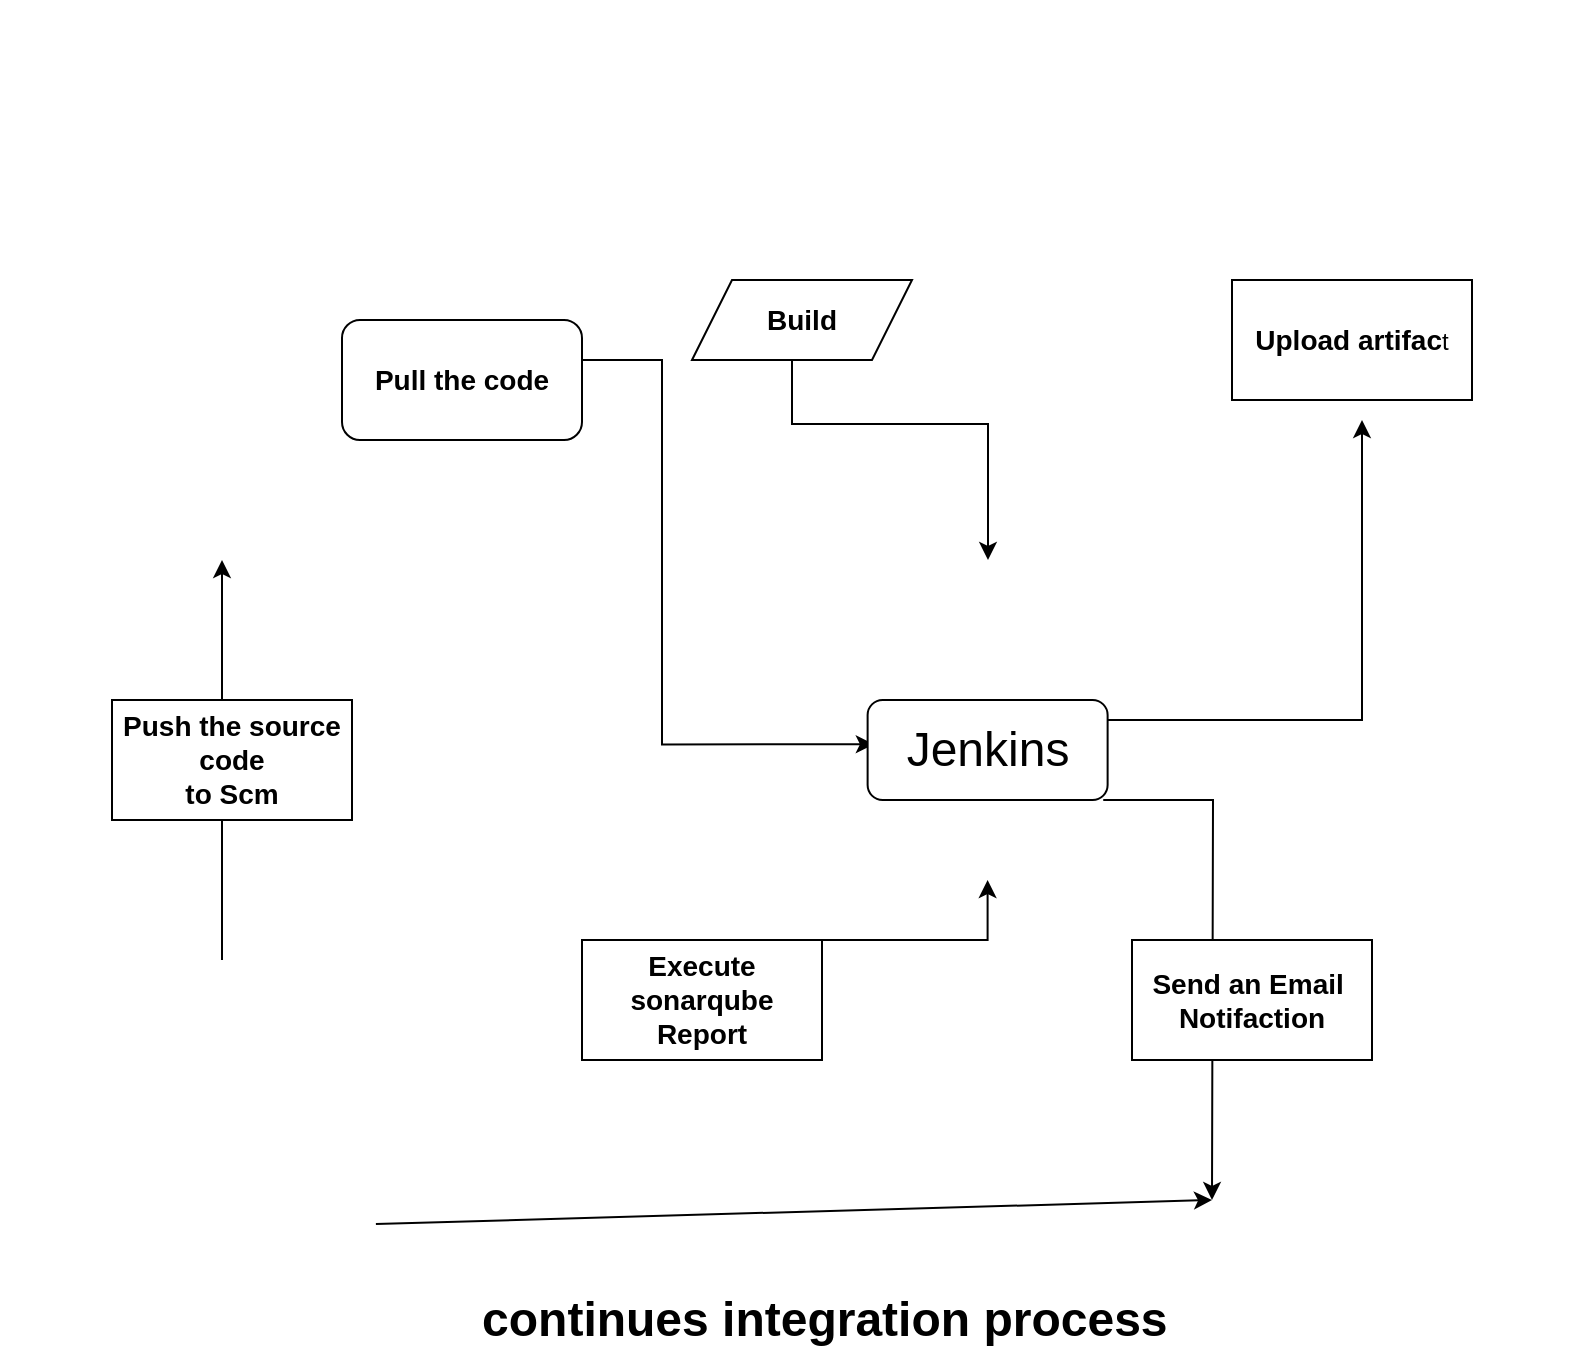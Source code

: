 <mxfile version="20.2.7" type="github"><diagram id="5Z8yewJJIDxdV0Nbu5YR" name="Page-1"><mxGraphModel dx="1102" dy="1714" grid="1" gridSize="10" guides="1" tooltips="1" connect="1" arrows="1" fold="1" page="1" pageScale="1" pageWidth="850" pageHeight="1100" math="0" shadow="0"><root><mxCell id="0"/><mxCell id="1" parent="0"/><mxCell id="BpSGJTxbgzO8p7iAG_wM-30" style="edgeStyle=orthogonalEdgeStyle;rounded=0;orthogonalLoop=1;jettySize=auto;html=1;entryX=0.008;entryY=0.576;entryDx=0;entryDy=0;entryPerimeter=0;" parent="1" target="BpSGJTxbgzO8p7iAG_wM-5" edge="1"><mxGeometry relative="1" as="geometry"><mxPoint x="240" y="150" as="sourcePoint"/><Array as="points"><mxPoint x="240" y="140"/><mxPoint x="345" y="140"/><mxPoint x="345" y="332"/></Array></mxGeometry></mxCell><mxCell id="BpSGJTxbgzO8p7iAG_wM-1" value="" style="shape=image;verticalLabelPosition=bottom;labelBackgroundColor=default;verticalAlign=top;aspect=fixed;imageAspect=0;image=https://1000logos.net/wp-content/uploads/2021/05/GitHub-logo.png;" parent="1" vertex="1"><mxGeometry x="14.64" y="100" width="230.72" height="130" as="geometry"/></mxCell><mxCell id="BpSGJTxbgzO8p7iAG_wM-29" style="edgeStyle=orthogonalEdgeStyle;rounded=0;orthogonalLoop=1;jettySize=auto;html=1;" parent="1" source="BpSGJTxbgzO8p7iAG_wM-2" edge="1"><mxGeometry relative="1" as="geometry"><mxPoint x="125" y="240" as="targetPoint"/><Array as="points"><mxPoint x="125" y="250"/></Array></mxGeometry></mxCell><mxCell id="BpSGJTxbgzO8p7iAG_wM-2" value="" style="shape=image;verticalLabelPosition=bottom;labelBackgroundColor=default;verticalAlign=top;aspect=fixed;imageAspect=0;image=https://cdn0.iconfinder.com/data/icons/startup-and-new-business-3/24/developer-team-512.png;" parent="1" vertex="1"><mxGeometry x="50" y="440" width="150" height="150" as="geometry"/></mxCell><mxCell id="BpSGJTxbgzO8p7iAG_wM-26" style="edgeStyle=orthogonalEdgeStyle;rounded=0;orthogonalLoop=1;jettySize=auto;html=1;" parent="1" source="BpSGJTxbgzO8p7iAG_wM-5" target="BpSGJTxbgzO8p7iAG_wM-8" edge="1"><mxGeometry relative="1" as="geometry"/></mxCell><mxCell id="BpSGJTxbgzO8p7iAG_wM-35" style="edgeStyle=orthogonalEdgeStyle;rounded=0;orthogonalLoop=1;jettySize=auto;html=1;exitX=1;exitY=0.75;exitDx=0;exitDy=0;" parent="1" source="BpSGJTxbgzO8p7iAG_wM-5" edge="1"><mxGeometry relative="1" as="geometry"><mxPoint x="620" y="560" as="targetPoint"/></mxGeometry></mxCell><mxCell id="BpSGJTxbgzO8p7iAG_wM-5" value="" style="shape=image;verticalLabelPosition=bottom;labelBackgroundColor=default;verticalAlign=top;aspect=fixed;imageAspect=0;image=https://www.jenkins.io/images/logos/jenkins/256.png;" parent="1" vertex="1"><mxGeometry x="450" y="240" width="115.62" height="160" as="geometry"/></mxCell><mxCell id="BpSGJTxbgzO8p7iAG_wM-27" style="edgeStyle=orthogonalEdgeStyle;rounded=0;orthogonalLoop=1;jettySize=auto;html=1;" parent="1" source="BpSGJTxbgzO8p7iAG_wM-6" target="BpSGJTxbgzO8p7iAG_wM-5" edge="1"><mxGeometry relative="1" as="geometry"><Array as="points"><mxPoint x="410" y="172"/><mxPoint x="508" y="172"/></Array></mxGeometry></mxCell><mxCell id="BpSGJTxbgzO8p7iAG_wM-6" value="" style="shape=image;verticalLabelPosition=bottom;labelBackgroundColor=default;verticalAlign=top;aspect=fixed;imageAspect=0;image=https://upload.wikimedia.org/wikipedia/commons/thumb/5/52/Apache_Maven_logo.svg/1200px-Apache_Maven_logo.svg.png;" parent="1" vertex="1"><mxGeometry x="320" y="46.68" width="210" height="53.32" as="geometry"/></mxCell><mxCell id="BpSGJTxbgzO8p7iAG_wM-28" style="edgeStyle=orthogonalEdgeStyle;rounded=0;orthogonalLoop=1;jettySize=auto;html=1;" parent="1" source="BpSGJTxbgzO8p7iAG_wM-7" target="BpSGJTxbgzO8p7iAG_wM-5" edge="1"><mxGeometry relative="1" as="geometry"/></mxCell><mxCell id="BpSGJTxbgzO8p7iAG_wM-7" value="" style="shape=image;verticalLabelPosition=bottom;labelBackgroundColor=default;verticalAlign=top;aspect=fixed;imageAspect=0;image=https://www.sonarqube.org/logos/index/sonarqube-logo.png;" parent="1" vertex="1"><mxGeometry x="270" y="460" width="246.32" height="90" as="geometry"/></mxCell><mxCell id="BpSGJTxbgzO8p7iAG_wM-8" value="" style="shape=image;verticalLabelPosition=bottom;labelBackgroundColor=default;verticalAlign=top;aspect=fixed;imageAspect=0;image=https://cdn4.iconfinder.com/data/icons/flat-brand-logo-2/512/google_nexus-512.png;" parent="1" vertex="1"><mxGeometry x="590" y="-40" width="210" height="210" as="geometry"/></mxCell><mxCell id="BpSGJTxbgzO8p7iAG_wM-24" value="" style="endArrow=classic;html=1;rounded=0;" parent="1" edge="1"><mxGeometry relative="1" as="geometry"><mxPoint x="650" y="300" as="sourcePoint"/><mxPoint x="650" y="300" as="targetPoint"/></mxGeometry></mxCell><mxCell id="BpSGJTxbgzO8p7iAG_wM-39" value="" style="endArrow=classic;html=1;rounded=0;exitX=1.013;exitY=0.88;exitDx=0;exitDy=0;exitPerimeter=0;" parent="1" source="BpSGJTxbgzO8p7iAG_wM-2" edge="1"><mxGeometry relative="1" as="geometry"><mxPoint x="490" y="570" as="sourcePoint"/><mxPoint x="620" y="560" as="targetPoint"/></mxGeometry></mxCell><mxCell id="BpSGJTxbgzO8p7iAG_wM-41" value="&lt;b&gt;&lt;font style=&quot;font-size: 14px;&quot;&gt;Push the source code&lt;br&gt;to Scm&lt;/font&gt;&lt;/b&gt;" style="rounded=0;whiteSpace=wrap;html=1;" parent="1" vertex="1"><mxGeometry x="70" y="310" width="120" height="60" as="geometry"/></mxCell><mxCell id="BpSGJTxbgzO8p7iAG_wM-42" value="&lt;b&gt;&lt;font style=&quot;font-size: 14px;&quot;&gt;Pull the code&lt;/font&gt;&lt;/b&gt;" style="rounded=1;whiteSpace=wrap;html=1;" parent="1" vertex="1"><mxGeometry x="185" y="120" width="120" height="60" as="geometry"/></mxCell><mxCell id="BpSGJTxbgzO8p7iAG_wM-43" value="&lt;b&gt;&lt;font style=&quot;font-size: 14px;&quot;&gt;Build&lt;/font&gt;&lt;/b&gt;" style="shape=parallelogram;perimeter=parallelogramPerimeter;whiteSpace=wrap;html=1;fixedSize=1;" parent="1" vertex="1"><mxGeometry x="360" y="100" width="110" height="40" as="geometry"/></mxCell><mxCell id="BpSGJTxbgzO8p7iAG_wM-47" value="&lt;b&gt;&lt;font style=&quot;font-size: 14px;&quot;&gt;Upload artifac&lt;/font&gt;&lt;/b&gt;t" style="rounded=0;whiteSpace=wrap;html=1;" parent="1" vertex="1"><mxGeometry x="630" y="100" width="120" height="60" as="geometry"/></mxCell><mxCell id="BpSGJTxbgzO8p7iAG_wM-48" value="&lt;b&gt;Execute sonarqube Report&lt;/b&gt;" style="rounded=0;whiteSpace=wrap;html=1;fontSize=14;" parent="1" vertex="1"><mxGeometry x="305" y="430" width="120" height="60" as="geometry"/></mxCell><mxCell id="BpSGJTxbgzO8p7iAG_wM-49" value="&lt;b&gt;Send an Email&amp;nbsp;&lt;br&gt;Notifaction&lt;/b&gt;" style="rounded=0;whiteSpace=wrap;html=1;fontSize=14;" parent="1" vertex="1"><mxGeometry x="580" y="430" width="120" height="60" as="geometry"/></mxCell><mxCell id="BpSGJTxbgzO8p7iAG_wM-51" value="&lt;font style=&quot;font-size: 24px;&quot;&gt;&amp;nbsp; &amp;nbsp; &amp;nbsp; &amp;nbsp; &amp;nbsp; &amp;nbsp;&lt;br&gt;&amp;nbsp; &amp;nbsp; &amp;nbsp; &amp;nbsp; &amp;nbsp; &amp;nbsp; &amp;nbsp; &amp;nbsp; &amp;nbsp; &amp;nbsp; &amp;nbsp; &amp;nbsp; &lt;b&gt;continues integration process&lt;/b&gt;&lt;/font&gt;" style="text;whiteSpace=wrap;html=1;fontSize=14;" parent="1" vertex="1"><mxGeometry x="93.16" y="570" width="600" height="70" as="geometry"/></mxCell><mxCell id="rrxNxJQ3C6y14fJvbH4K-1" value="Jenkins" style="rounded=1;whiteSpace=wrap;html=1;fontSize=24;" vertex="1" parent="1"><mxGeometry x="447.81" y="310" width="120" height="50" as="geometry"/></mxCell></root></mxGraphModel></diagram></mxfile>